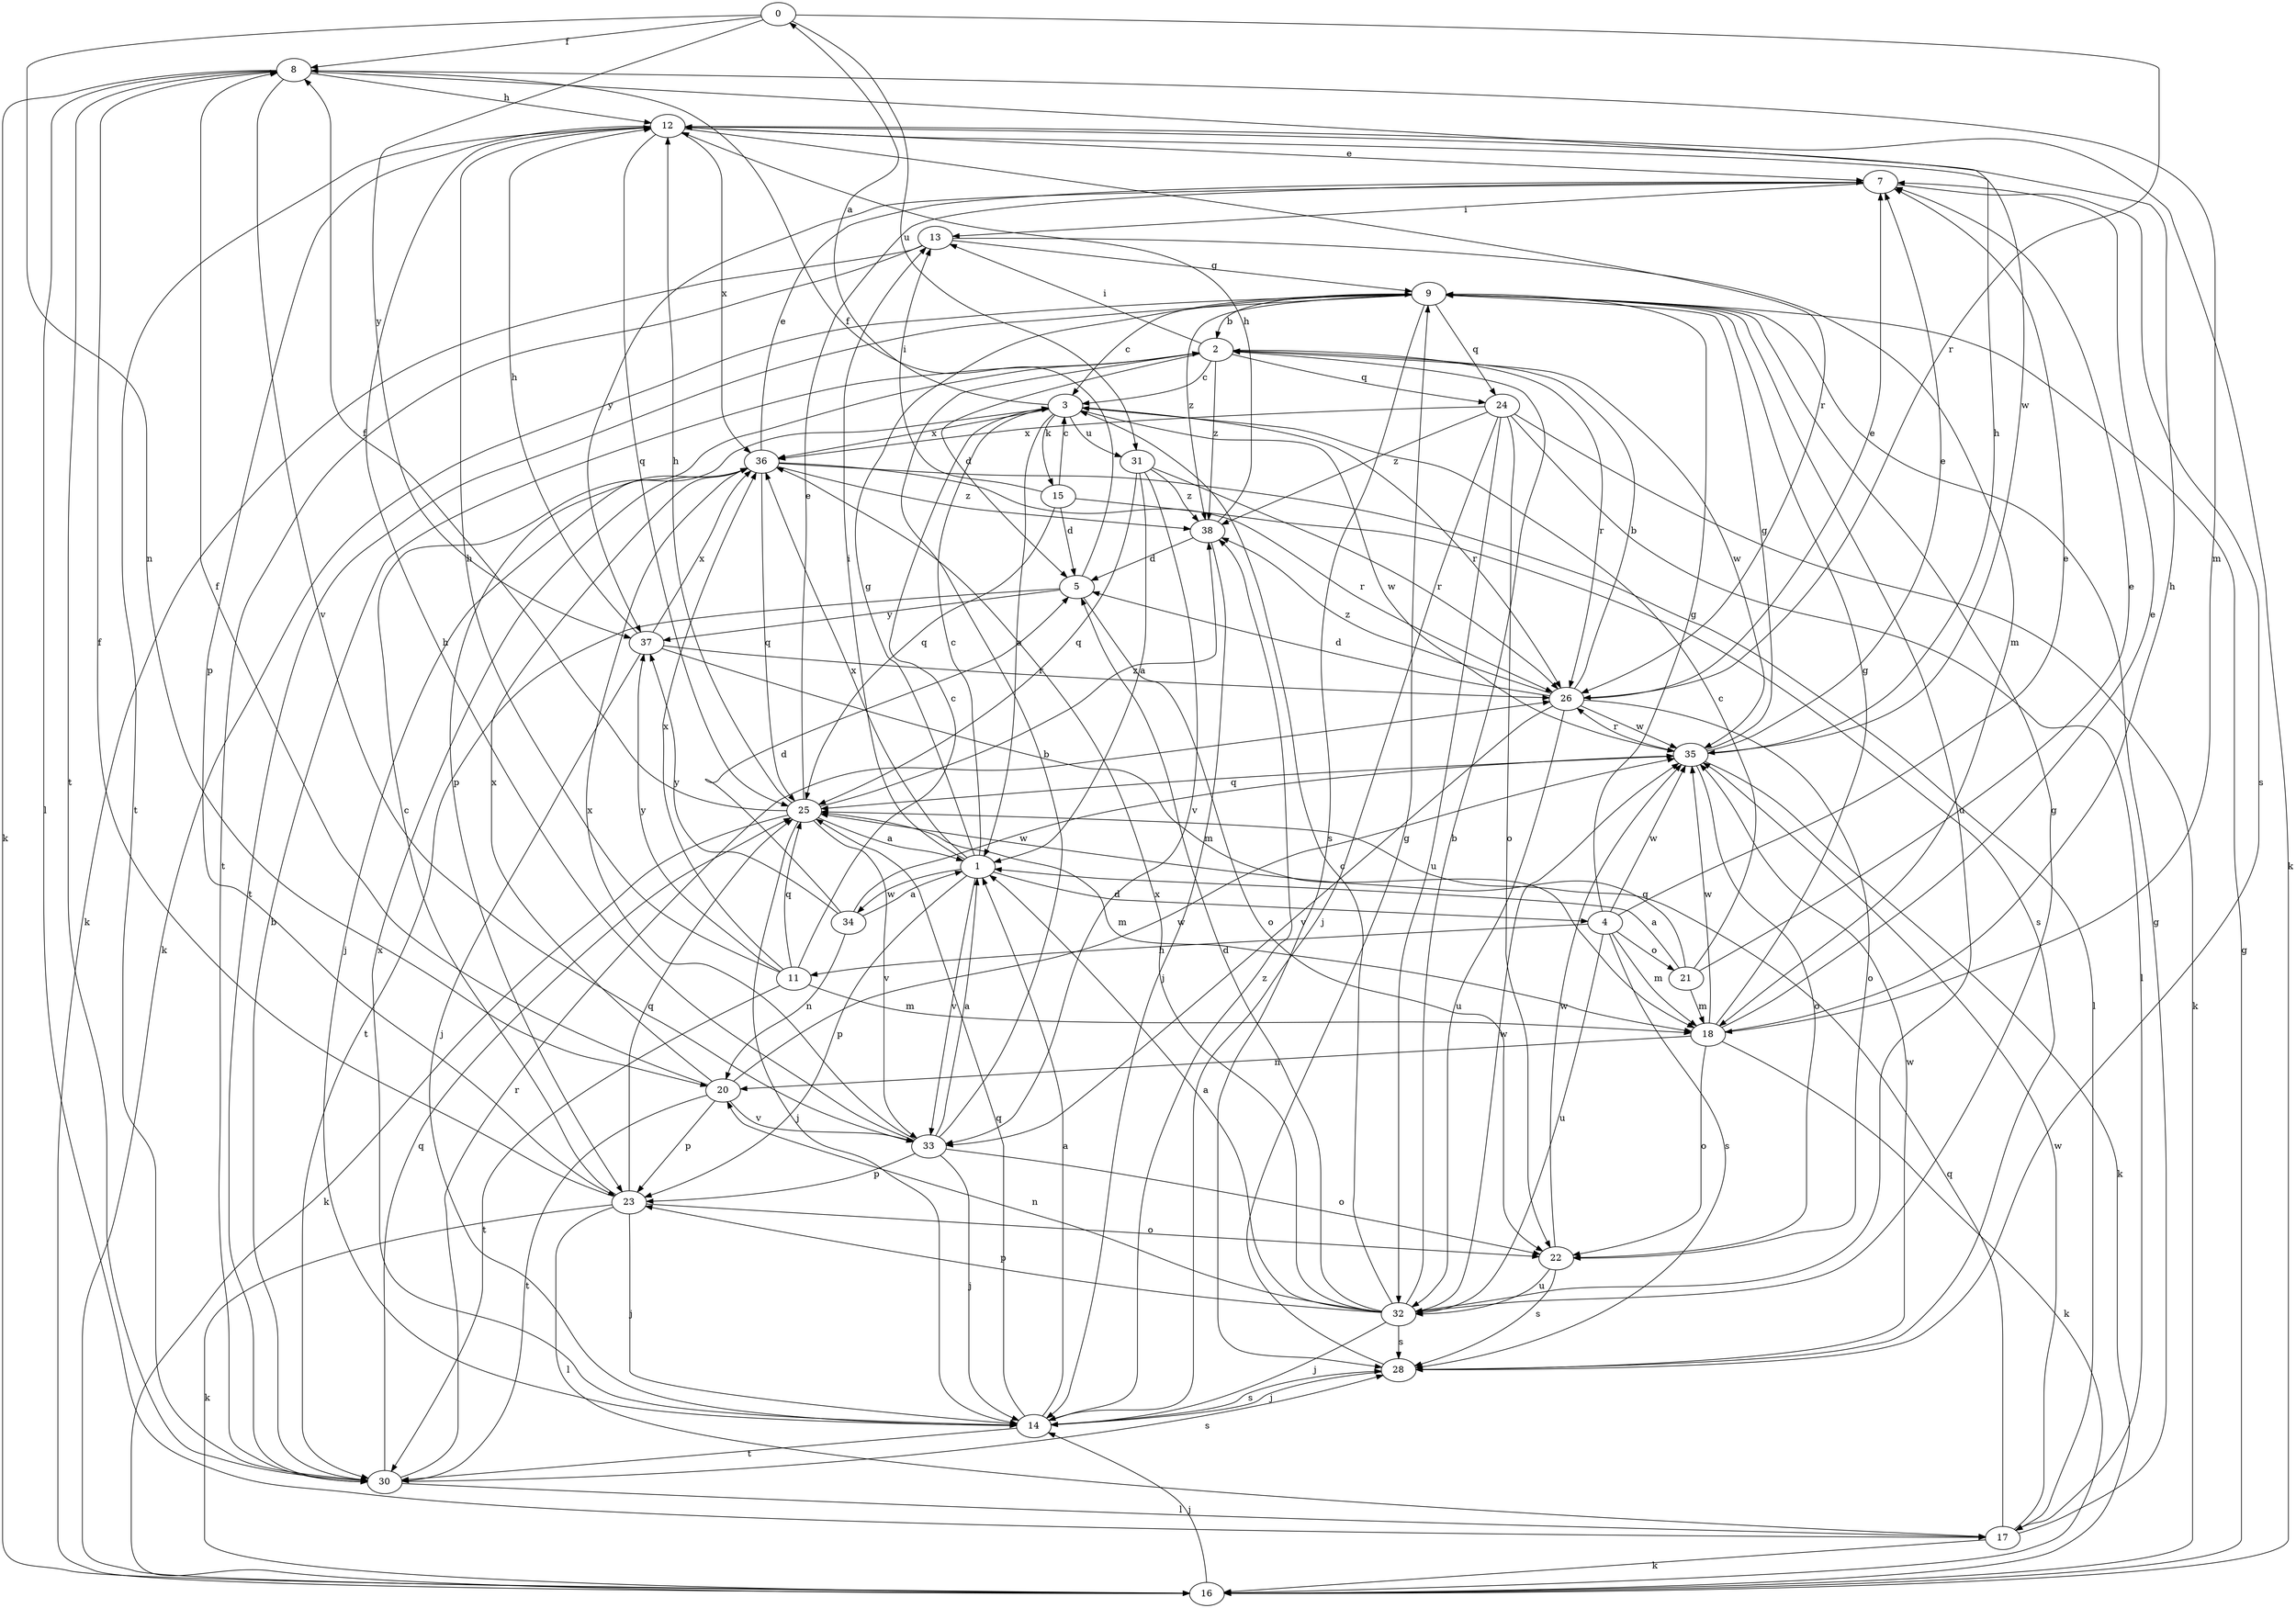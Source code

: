 strict digraph  {
0;
1;
2;
3;
4;
5;
7;
8;
9;
11;
12;
13;
14;
15;
16;
17;
18;
20;
21;
22;
23;
24;
25;
26;
28;
30;
31;
32;
33;
34;
35;
36;
37;
38;
0 -> 8  [label=f];
0 -> 20  [label=n];
0 -> 26  [label=r];
0 -> 31  [label=u];
0 -> 37  [label=y];
1 -> 3  [label=c];
1 -> 4  [label=d];
1 -> 9  [label=g];
1 -> 13  [label=i];
1 -> 23  [label=p];
1 -> 33  [label=v];
1 -> 34  [label=w];
1 -> 36  [label=x];
2 -> 3  [label=c];
2 -> 5  [label=d];
2 -> 13  [label=i];
2 -> 23  [label=p];
2 -> 24  [label=q];
2 -> 26  [label=r];
2 -> 35  [label=w];
2 -> 38  [label=z];
3 -> 0  [label=a];
3 -> 1  [label=a];
3 -> 15  [label=k];
3 -> 26  [label=r];
3 -> 31  [label=u];
3 -> 35  [label=w];
3 -> 36  [label=x];
4 -> 7  [label=e];
4 -> 9  [label=g];
4 -> 11  [label=h];
4 -> 18  [label=m];
4 -> 21  [label=o];
4 -> 28  [label=s];
4 -> 32  [label=u];
4 -> 35  [label=w];
5 -> 8  [label=f];
5 -> 22  [label=o];
5 -> 30  [label=t];
5 -> 37  [label=y];
7 -> 13  [label=i];
7 -> 28  [label=s];
7 -> 37  [label=y];
8 -> 12  [label=h];
8 -> 16  [label=k];
8 -> 17  [label=l];
8 -> 18  [label=m];
8 -> 30  [label=t];
8 -> 33  [label=v];
8 -> 35  [label=w];
9 -> 2  [label=b];
9 -> 3  [label=c];
9 -> 16  [label=k];
9 -> 24  [label=q];
9 -> 28  [label=s];
9 -> 30  [label=t];
9 -> 32  [label=u];
9 -> 38  [label=z];
11 -> 3  [label=c];
11 -> 12  [label=h];
11 -> 18  [label=m];
11 -> 25  [label=q];
11 -> 30  [label=t];
11 -> 36  [label=x];
11 -> 37  [label=y];
12 -> 7  [label=e];
12 -> 16  [label=k];
12 -> 23  [label=p];
12 -> 25  [label=q];
12 -> 26  [label=r];
12 -> 30  [label=t];
12 -> 36  [label=x];
13 -> 9  [label=g];
13 -> 16  [label=k];
13 -> 18  [label=m];
13 -> 30  [label=t];
14 -> 1  [label=a];
14 -> 25  [label=q];
14 -> 28  [label=s];
14 -> 30  [label=t];
14 -> 36  [label=x];
14 -> 38  [label=z];
15 -> 3  [label=c];
15 -> 5  [label=d];
15 -> 13  [label=i];
15 -> 25  [label=q];
15 -> 28  [label=s];
16 -> 9  [label=g];
16 -> 14  [label=j];
17 -> 9  [label=g];
17 -> 16  [label=k];
17 -> 25  [label=q];
17 -> 35  [label=w];
18 -> 7  [label=e];
18 -> 9  [label=g];
18 -> 12  [label=h];
18 -> 16  [label=k];
18 -> 20  [label=n];
18 -> 22  [label=o];
18 -> 35  [label=w];
20 -> 8  [label=f];
20 -> 23  [label=p];
20 -> 30  [label=t];
20 -> 33  [label=v];
20 -> 35  [label=w];
20 -> 36  [label=x];
21 -> 1  [label=a];
21 -> 3  [label=c];
21 -> 7  [label=e];
21 -> 18  [label=m];
21 -> 25  [label=q];
22 -> 28  [label=s];
22 -> 32  [label=u];
22 -> 35  [label=w];
23 -> 3  [label=c];
23 -> 8  [label=f];
23 -> 14  [label=j];
23 -> 16  [label=k];
23 -> 17  [label=l];
23 -> 22  [label=o];
23 -> 25  [label=q];
24 -> 14  [label=j];
24 -> 16  [label=k];
24 -> 17  [label=l];
24 -> 22  [label=o];
24 -> 32  [label=u];
24 -> 36  [label=x];
24 -> 38  [label=z];
25 -> 1  [label=a];
25 -> 7  [label=e];
25 -> 8  [label=f];
25 -> 12  [label=h];
25 -> 14  [label=j];
25 -> 16  [label=k];
25 -> 18  [label=m];
25 -> 33  [label=v];
25 -> 38  [label=z];
26 -> 2  [label=b];
26 -> 5  [label=d];
26 -> 7  [label=e];
26 -> 22  [label=o];
26 -> 32  [label=u];
26 -> 33  [label=v];
26 -> 35  [label=w];
26 -> 38  [label=z];
28 -> 9  [label=g];
28 -> 14  [label=j];
28 -> 35  [label=w];
30 -> 2  [label=b];
30 -> 17  [label=l];
30 -> 25  [label=q];
30 -> 26  [label=r];
30 -> 28  [label=s];
31 -> 1  [label=a];
31 -> 25  [label=q];
31 -> 26  [label=r];
31 -> 33  [label=v];
31 -> 38  [label=z];
32 -> 1  [label=a];
32 -> 2  [label=b];
32 -> 3  [label=c];
32 -> 5  [label=d];
32 -> 9  [label=g];
32 -> 14  [label=j];
32 -> 20  [label=n];
32 -> 23  [label=p];
32 -> 28  [label=s];
32 -> 35  [label=w];
32 -> 36  [label=x];
33 -> 1  [label=a];
33 -> 2  [label=b];
33 -> 12  [label=h];
33 -> 14  [label=j];
33 -> 22  [label=o];
33 -> 23  [label=p];
33 -> 36  [label=x];
34 -> 1  [label=a];
34 -> 5  [label=d];
34 -> 20  [label=n];
34 -> 35  [label=w];
34 -> 37  [label=y];
35 -> 7  [label=e];
35 -> 9  [label=g];
35 -> 12  [label=h];
35 -> 16  [label=k];
35 -> 22  [label=o];
35 -> 25  [label=q];
35 -> 26  [label=r];
36 -> 7  [label=e];
36 -> 14  [label=j];
36 -> 17  [label=l];
36 -> 25  [label=q];
36 -> 26  [label=r];
36 -> 38  [label=z];
37 -> 12  [label=h];
37 -> 14  [label=j];
37 -> 18  [label=m];
37 -> 26  [label=r];
37 -> 36  [label=x];
38 -> 5  [label=d];
38 -> 12  [label=h];
38 -> 14  [label=j];
}
